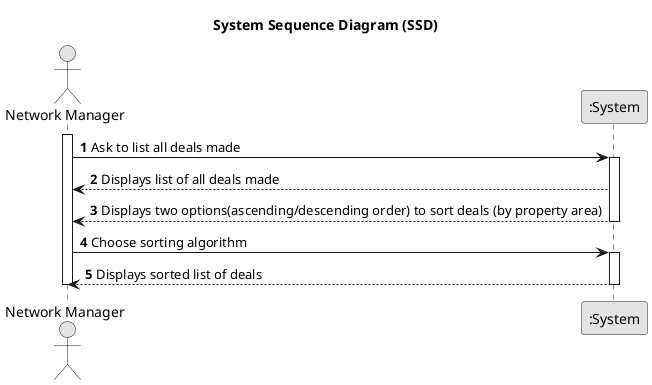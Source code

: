 @startuml
skinparam monochrome true
skinparam packageStyle rectangle
skinparam shadowing false

title System Sequence Diagram (SSD)

autonumber
actor "Network Manager" as nm
participant ":System" as System

activate nm

    nm -> System : Ask to list all deals made
    activate System

    System --> nm : Displays list of all deals made


    System --> nm : Displays two options(ascending/descending order) to sort deals (by property area)
    deactivate System

    nm -> System : Choose sorting algorithm
    activate System


    System --> nm :Displays sorted list of deals
    deactivate System

deactivate nm
@enduml
